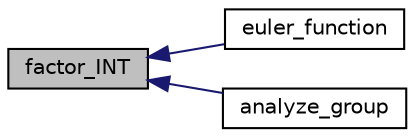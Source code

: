 digraph "factor_INT"
{
  edge [fontname="Helvetica",fontsize="10",labelfontname="Helvetica",labelfontsize="10"];
  node [fontname="Helvetica",fontsize="10",shape=record];
  rankdir="LR";
  Node68 [label="factor_INT",height=0.2,width=0.4,color="black", fillcolor="grey75", style="filled", fontcolor="black"];
  Node68 -> Node69 [dir="back",color="midnightblue",fontsize="10",style="solid",fontname="Helvetica"];
  Node69 [label="euler_function",height=0.2,width=0.4,color="black", fillcolor="white", style="filled",URL="$df/dda/number__theory_8_c.html#aadadc930a0f4765940304423547b50d0"];
  Node68 -> Node70 [dir="back",color="midnightblue",fontsize="10",style="solid",fontname="Helvetica"];
  Node70 [label="analyze_group",height=0.2,width=0.4,color="black", fillcolor="white", style="filled",URL="$d0/d76/tl__algebra__and__number__theory_8h.html#acc445ef9d19e7fe78fbe1a057328958e"];
}
